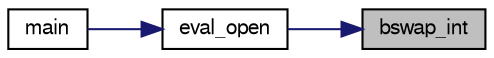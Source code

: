 digraph "bswap_int"
{
 // LATEX_PDF_SIZE
  bgcolor="transparent";
  edge [fontname="FreeSans",fontsize="10",labelfontname="FreeSans",labelfontsize="10"];
  node [fontname="FreeSans",fontsize="10",shape=record];
  rankdir="RL";
  Node1 [label="bswap_int",height=0.2,width=0.4,color="black", fillcolor="grey75", style="filled", fontcolor="black",tooltip="Mirror the unsigned int (little <-> big endian)."];
  Node1 -> Node2 [dir="back",color="midnightblue",fontsize="10",style="solid",fontname="FreeSans"];
  Node2 [label="eval_open",height=0.2,width=0.4,color="black",URL="$eval_8c.html#a77deb4443cf5c1af91d4166159ac3570",tooltip="Load the evaluation function features' weights."];
  Node2 -> Node3 [dir="back",color="midnightblue",fontsize="10",style="solid",fontname="FreeSans"];
  Node3 [label="main",height=0.2,width=0.4,color="black",URL="$main_8c.html#a3c04138a5bfe5d72780bb7e82a18e627",tooltip="edax main function."];
}
